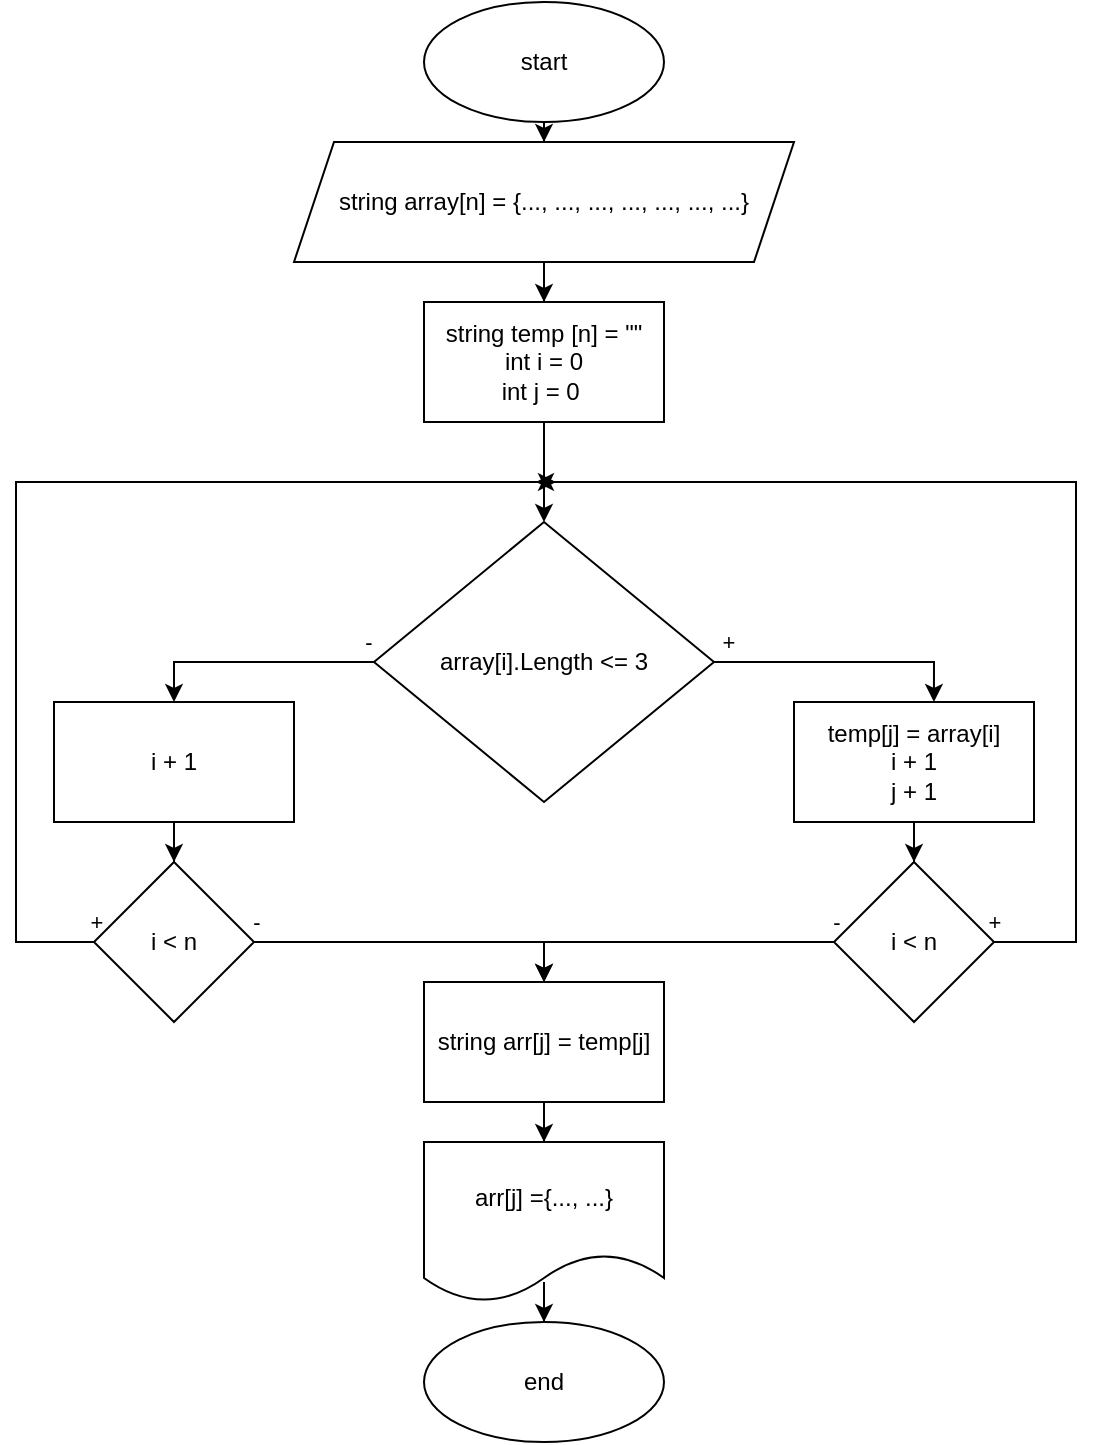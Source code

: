 <mxfile version="22.1.11" type="device">
  <diagram name="Страница — 1" id="3wAsngB8TyKnt6HmhQGl">
    <mxGraphModel dx="1430" dy="757" grid="1" gridSize="10" guides="1" tooltips="1" connect="1" arrows="1" fold="1" page="1" pageScale="1" pageWidth="827" pageHeight="1169" math="0" shadow="0">
      <root>
        <mxCell id="0" />
        <mxCell id="1" parent="0" />
        <mxCell id="J35dadE1QXR37PsTJHDn-4" value="" style="edgeStyle=orthogonalEdgeStyle;rounded=0;orthogonalLoop=1;jettySize=auto;html=1;" edge="1" parent="1" source="J35dadE1QXR37PsTJHDn-1" target="J35dadE1QXR37PsTJHDn-3">
          <mxGeometry relative="1" as="geometry" />
        </mxCell>
        <mxCell id="J35dadE1QXR37PsTJHDn-1" value="start" style="ellipse;whiteSpace=wrap;html=1;" vertex="1" parent="1">
          <mxGeometry x="354" y="50" width="120" height="60" as="geometry" />
        </mxCell>
        <mxCell id="J35dadE1QXR37PsTJHDn-48" value="" style="edgeStyle=orthogonalEdgeStyle;rounded=0;orthogonalLoop=1;jettySize=auto;html=1;" edge="1" parent="1" source="J35dadE1QXR37PsTJHDn-3" target="J35dadE1QXR37PsTJHDn-7">
          <mxGeometry relative="1" as="geometry" />
        </mxCell>
        <mxCell id="J35dadE1QXR37PsTJHDn-3" value="string array[n] = {..., ..., ..., ..., ..., ..., ...}" style="shape=parallelogram;perimeter=parallelogramPerimeter;whiteSpace=wrap;html=1;fixedSize=1;" vertex="1" parent="1">
          <mxGeometry x="289" y="120" width="250" height="60" as="geometry" />
        </mxCell>
        <mxCell id="J35dadE1QXR37PsTJHDn-21" style="edgeStyle=orthogonalEdgeStyle;rounded=0;orthogonalLoop=1;jettySize=auto;html=1;entryX=0.5;entryY=0;entryDx=0;entryDy=0;exitX=0;exitY=0.5;exitDx=0;exitDy=0;" edge="1" parent="1" source="J35dadE1QXR37PsTJHDn-6" target="J35dadE1QXR37PsTJHDn-18">
          <mxGeometry relative="1" as="geometry">
            <mxPoint x="330.004" y="410" as="sourcePoint" />
            <mxPoint x="210.29" y="442" as="targetPoint" />
            <Array as="points">
              <mxPoint x="229" y="380" />
            </Array>
          </mxGeometry>
        </mxCell>
        <mxCell id="J35dadE1QXR37PsTJHDn-22" value="-" style="edgeLabel;html=1;align=center;verticalAlign=middle;resizable=0;points=[];" vertex="1" connectable="0" parent="J35dadE1QXR37PsTJHDn-21">
          <mxGeometry x="-0.552" y="1" relative="1" as="geometry">
            <mxPoint x="24" y="-11" as="offset" />
          </mxGeometry>
        </mxCell>
        <mxCell id="J35dadE1QXR37PsTJHDn-6" value="array[i].Length &amp;lt;= 3" style="rhombus;whiteSpace=wrap;html=1;" vertex="1" parent="1">
          <mxGeometry x="329" y="310" width="170" height="140" as="geometry" />
        </mxCell>
        <mxCell id="J35dadE1QXR37PsTJHDn-14" style="edgeStyle=orthogonalEdgeStyle;rounded=0;orthogonalLoop=1;jettySize=auto;html=1;entryX=0.5;entryY=0;entryDx=0;entryDy=0;" edge="1" parent="1" source="J35dadE1QXR37PsTJHDn-7" target="J35dadE1QXR37PsTJHDn-6">
          <mxGeometry relative="1" as="geometry" />
        </mxCell>
        <mxCell id="J35dadE1QXR37PsTJHDn-7" value="string temp [n] = &quot;&quot;&lt;br&gt;int i = 0&lt;br&gt;int j = 0&amp;nbsp;" style="rounded=0;whiteSpace=wrap;html=1;" vertex="1" parent="1">
          <mxGeometry x="354" y="200" width="120" height="60" as="geometry" />
        </mxCell>
        <mxCell id="J35dadE1QXR37PsTJHDn-15" style="edgeStyle=orthogonalEdgeStyle;rounded=0;orthogonalLoop=1;jettySize=auto;html=1;" edge="1" parent="1" source="J35dadE1QXR37PsTJHDn-8" target="J35dadE1QXR37PsTJHDn-10">
          <mxGeometry relative="1" as="geometry" />
        </mxCell>
        <mxCell id="J35dadE1QXR37PsTJHDn-8" value="temp[j] = array[i]&lt;br&gt;i + 1&lt;br&gt;j + 1" style="rounded=0;whiteSpace=wrap;html=1;" vertex="1" parent="1">
          <mxGeometry x="539" y="400" width="120" height="60" as="geometry" />
        </mxCell>
        <mxCell id="J35dadE1QXR37PsTJHDn-9" style="edgeStyle=orthogonalEdgeStyle;rounded=0;orthogonalLoop=1;jettySize=auto;html=1;entryX=0.583;entryY=0;entryDx=0;entryDy=0;entryPerimeter=0;" edge="1" parent="1" source="J35dadE1QXR37PsTJHDn-6" target="J35dadE1QXR37PsTJHDn-8">
          <mxGeometry relative="1" as="geometry" />
        </mxCell>
        <mxCell id="J35dadE1QXR37PsTJHDn-11" value="+" style="edgeLabel;html=1;align=center;verticalAlign=middle;resizable=0;points=[];" vertex="1" connectable="0" parent="J35dadE1QXR37PsTJHDn-9">
          <mxGeometry x="-0.744" y="-1" relative="1" as="geometry">
            <mxPoint x="-10" y="-11" as="offset" />
          </mxGeometry>
        </mxCell>
        <mxCell id="J35dadE1QXR37PsTJHDn-12" style="edgeStyle=orthogonalEdgeStyle;rounded=0;orthogonalLoop=1;jettySize=auto;html=1;exitX=1;exitY=0.5;exitDx=0;exitDy=0;" edge="1" parent="1" source="J35dadE1QXR37PsTJHDn-10">
          <mxGeometry relative="1" as="geometry">
            <mxPoint x="410" y="290" as="targetPoint" />
            <mxPoint x="680" y="625" as="sourcePoint" />
            <Array as="points">
              <mxPoint x="680" y="520" />
              <mxPoint x="680" y="290" />
            </Array>
          </mxGeometry>
        </mxCell>
        <mxCell id="J35dadE1QXR37PsTJHDn-16" value="+" style="edgeLabel;html=1;align=center;verticalAlign=middle;resizable=0;points=[];" vertex="1" connectable="0" parent="J35dadE1QXR37PsTJHDn-12">
          <mxGeometry x="-0.943" y="2" relative="1" as="geometry">
            <mxPoint x="-16" y="-8" as="offset" />
          </mxGeometry>
        </mxCell>
        <mxCell id="J35dadE1QXR37PsTJHDn-65" style="edgeStyle=orthogonalEdgeStyle;rounded=0;orthogonalLoop=1;jettySize=auto;html=1;entryX=0.5;entryY=0;entryDx=0;entryDy=0;" edge="1" parent="1" source="J35dadE1QXR37PsTJHDn-10" target="J35dadE1QXR37PsTJHDn-61">
          <mxGeometry relative="1" as="geometry" />
        </mxCell>
        <mxCell id="J35dadE1QXR37PsTJHDn-67" value="-" style="edgeLabel;html=1;align=center;verticalAlign=middle;resizable=0;points=[];" vertex="1" connectable="0" parent="J35dadE1QXR37PsTJHDn-65">
          <mxGeometry x="-0.556" relative="1" as="geometry">
            <mxPoint x="37" y="-10" as="offset" />
          </mxGeometry>
        </mxCell>
        <mxCell id="J35dadE1QXR37PsTJHDn-10" value="i &amp;lt; n" style="rhombus;whiteSpace=wrap;html=1;" vertex="1" parent="1">
          <mxGeometry x="559" y="480" width="80" height="80" as="geometry" />
        </mxCell>
        <mxCell id="J35dadE1QXR37PsTJHDn-29" style="edgeStyle=orthogonalEdgeStyle;rounded=0;orthogonalLoop=1;jettySize=auto;html=1;entryX=0.5;entryY=0;entryDx=0;entryDy=0;" edge="1" parent="1" source="J35dadE1QXR37PsTJHDn-18" target="J35dadE1QXR37PsTJHDn-28">
          <mxGeometry relative="1" as="geometry" />
        </mxCell>
        <mxCell id="J35dadE1QXR37PsTJHDn-18" value="i + 1" style="rounded=0;whiteSpace=wrap;html=1;" vertex="1" parent="1">
          <mxGeometry x="169" y="400" width="120" height="60" as="geometry" />
        </mxCell>
        <mxCell id="J35dadE1QXR37PsTJHDn-34" style="edgeStyle=elbowEdgeStyle;rounded=0;orthogonalLoop=1;jettySize=auto;html=1;exitX=0;exitY=0.5;exitDx=0;exitDy=0;" edge="1" parent="1" source="J35dadE1QXR37PsTJHDn-28">
          <mxGeometry relative="1" as="geometry">
            <mxPoint x="420" y="290" as="targetPoint" />
            <mxPoint x="150" y="570" as="sourcePoint" />
            <Array as="points">
              <mxPoint x="150" y="430" />
            </Array>
          </mxGeometry>
        </mxCell>
        <mxCell id="J35dadE1QXR37PsTJHDn-37" value="+" style="edgeLabel;html=1;align=center;verticalAlign=middle;resizable=0;points=[];" vertex="1" connectable="0" parent="J35dadE1QXR37PsTJHDn-34">
          <mxGeometry x="-0.965" y="1" relative="1" as="geometry">
            <mxPoint x="10" y="-11" as="offset" />
          </mxGeometry>
        </mxCell>
        <mxCell id="J35dadE1QXR37PsTJHDn-66" style="edgeStyle=orthogonalEdgeStyle;rounded=0;orthogonalLoop=1;jettySize=auto;html=1;entryX=0.5;entryY=0;entryDx=0;entryDy=0;" edge="1" parent="1" source="J35dadE1QXR37PsTJHDn-28" target="J35dadE1QXR37PsTJHDn-61">
          <mxGeometry relative="1" as="geometry" />
        </mxCell>
        <mxCell id="J35dadE1QXR37PsTJHDn-68" value="-" style="edgeLabel;html=1;align=center;verticalAlign=middle;resizable=0;points=[];" vertex="1" connectable="0" parent="J35dadE1QXR37PsTJHDn-66">
          <mxGeometry x="-0.695" y="-3" relative="1" as="geometry">
            <mxPoint x="-24" y="-13" as="offset" />
          </mxGeometry>
        </mxCell>
        <mxCell id="J35dadE1QXR37PsTJHDn-28" value="i &amp;lt; n" style="rhombus;whiteSpace=wrap;html=1;" vertex="1" parent="1">
          <mxGeometry x="189" y="480" width="80" height="80" as="geometry" />
        </mxCell>
        <mxCell id="J35dadE1QXR37PsTJHDn-64" value="" style="edgeStyle=orthogonalEdgeStyle;rounded=0;orthogonalLoop=1;jettySize=auto;html=1;" edge="1" parent="1" source="J35dadE1QXR37PsTJHDn-57" target="J35dadE1QXR37PsTJHDn-58">
          <mxGeometry relative="1" as="geometry" />
        </mxCell>
        <mxCell id="J35dadE1QXR37PsTJHDn-57" value="arr[j] ={..., ...}" style="shape=document;whiteSpace=wrap;html=1;boundedLbl=1;" vertex="1" parent="1">
          <mxGeometry x="354" y="620" width="120" height="80" as="geometry" />
        </mxCell>
        <mxCell id="J35dadE1QXR37PsTJHDn-58" value="end" style="ellipse;whiteSpace=wrap;html=1;" vertex="1" parent="1">
          <mxGeometry x="354" y="710" width="120" height="60" as="geometry" />
        </mxCell>
        <mxCell id="J35dadE1QXR37PsTJHDn-63" style="edgeStyle=orthogonalEdgeStyle;rounded=0;orthogonalLoop=1;jettySize=auto;html=1;entryX=0.5;entryY=0;entryDx=0;entryDy=0;" edge="1" parent="1" source="J35dadE1QXR37PsTJHDn-61" target="J35dadE1QXR37PsTJHDn-57">
          <mxGeometry relative="1" as="geometry" />
        </mxCell>
        <mxCell id="J35dadE1QXR37PsTJHDn-61" value="string arr[j] = temp[j]" style="rounded=0;whiteSpace=wrap;html=1;" vertex="1" parent="1">
          <mxGeometry x="354" y="540" width="120" height="60" as="geometry" />
        </mxCell>
      </root>
    </mxGraphModel>
  </diagram>
</mxfile>
